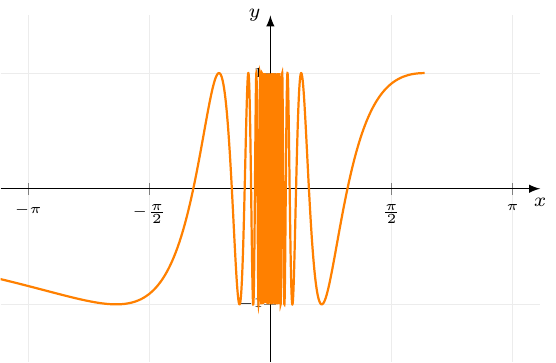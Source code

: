 \documentclass[crop]{standalone}
\usepackage[dvipsnames]{xcolor}
\usepackage{tikz}
\usepackage{pgfplots}
\pgfplotsset{compat=1.18}
\begin{document}
  \begin{tikzpicture}
    \begin{axis}[%
      axis x line=center,axis y line=center,
      unit vector ratio={1 1.5},
      xlabel={$x$},ylabel={$y$},
      xlabel style={below,font=\scriptsize},
      ylabel style={left,font=\scriptsize},
      xmin=-3.5,xmax=3.5,
      xtick={-pi,-pi/2,0,pi/2,pi},
      xticklabels={$-\pi$,$-\frac{\pi}{2}$,$0$,$\frac{\pi}{2}$,$\pi$},
      xticklabel style={font=\tiny},
      ymin=-1.5,ymax=1.5,
      ytick={-1,0,1},
      yticklabel style={font=\tiny,xshift=0.3em},
      axis line style={-latex},
      grid=major,
      restrict y to domain=-1:1,
      major grid style={gray!15},
      declare function={
        f(\x) = sin(deg(pi/\x));
      }
    ]%
      \addplot[mark=none,color=orange,thick,samples=10000,domain=-5:2] {f(x)};
    \end{axis}
  \end{tikzpicture}%
\end{document}